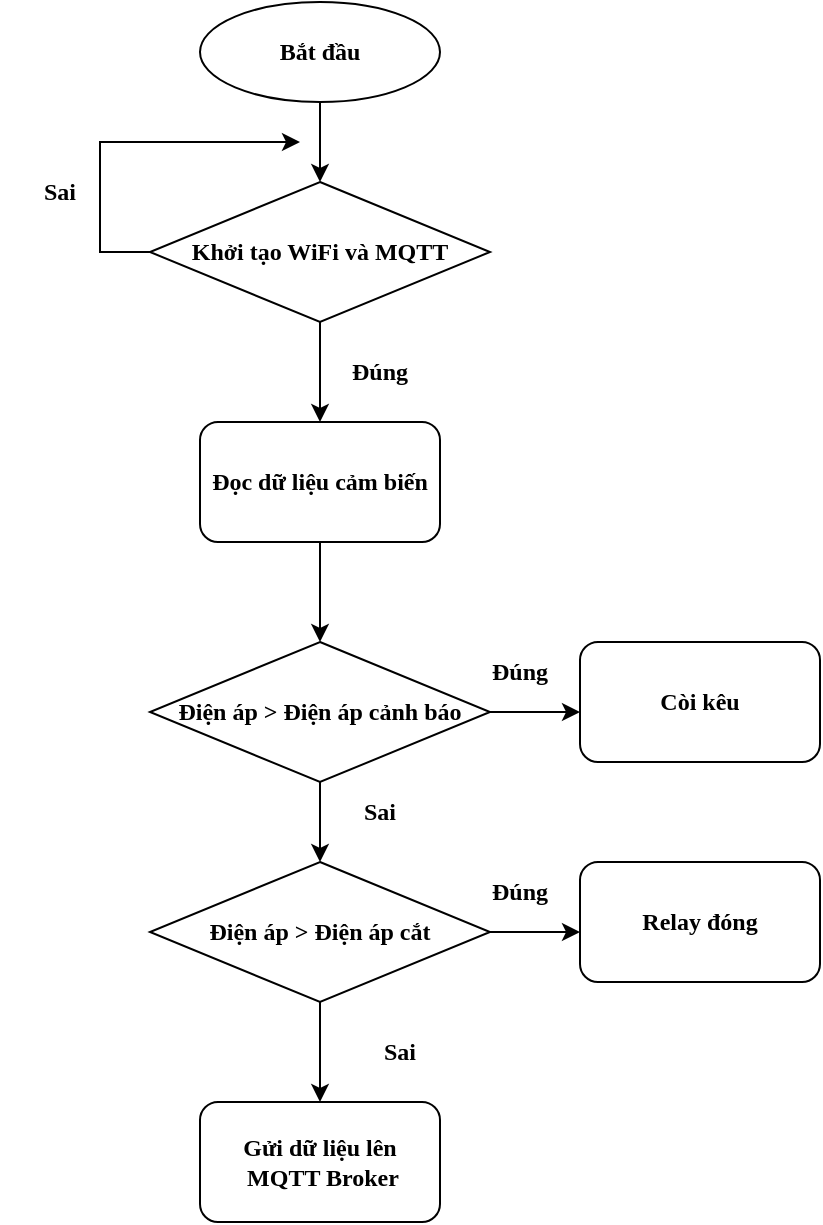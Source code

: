 <mxfile version="18.1.1" type="device"><diagram id="ap8gvJNfdURuV1PScCWN" name="Page-1"><mxGraphModel dx="818" dy="425" grid="1" gridSize="10" guides="1" tooltips="1" connect="1" arrows="1" fold="1" page="1" pageScale="1" pageWidth="850" pageHeight="1100" math="0" shadow="0"><root><mxCell id="0"/><mxCell id="1" parent="0"/><mxCell id="BUbvHeJlaFWXC6qTrC6x-6" style="edgeStyle=orthogonalEdgeStyle;rounded=0;orthogonalLoop=1;jettySize=auto;html=1;fontFamily=Times New Roman;fontStyle=1" edge="1" parent="1" source="BUbvHeJlaFWXC6qTrC6x-1"><mxGeometry relative="1" as="geometry"><mxPoint x="400.0" y="250.0" as="targetPoint"/></mxGeometry></mxCell><mxCell id="BUbvHeJlaFWXC6qTrC6x-1" value="Bắt đầu" style="ellipse;whiteSpace=wrap;html=1;fontStyle=1;fontFamily=Times New Roman;" vertex="1" parent="1"><mxGeometry x="340" y="160" width="120" height="50" as="geometry"/></mxCell><mxCell id="BUbvHeJlaFWXC6qTrC6x-7" style="edgeStyle=orthogonalEdgeStyle;rounded=0;orthogonalLoop=1;jettySize=auto;html=1;fontFamily=Times New Roman;fontStyle=1" edge="1" parent="1" source="BUbvHeJlaFWXC6qTrC6x-2"><mxGeometry relative="1" as="geometry"><mxPoint x="400.0" y="370.0" as="targetPoint"/></mxGeometry></mxCell><mxCell id="BUbvHeJlaFWXC6qTrC6x-19" style="edgeStyle=orthogonalEdgeStyle;rounded=0;orthogonalLoop=1;jettySize=auto;html=1;fontFamily=Times New Roman;fontStyle=1" edge="1" parent="1" source="BUbvHeJlaFWXC6qTrC6x-2"><mxGeometry relative="1" as="geometry"><mxPoint x="390" y="230" as="targetPoint"/><Array as="points"><mxPoint x="290" y="285"/><mxPoint x="290" y="230"/></Array></mxGeometry></mxCell><mxCell id="BUbvHeJlaFWXC6qTrC6x-2" value="Khởi tạo WiFi và MQTT" style="rhombus;whiteSpace=wrap;html=1;fontFamily=Times New Roman;fontStyle=1" vertex="1" parent="1"><mxGeometry x="315" y="250" width="170" height="70" as="geometry"/></mxCell><mxCell id="BUbvHeJlaFWXC6qTrC6x-8" style="edgeStyle=orthogonalEdgeStyle;rounded=0;orthogonalLoop=1;jettySize=auto;html=1;fontFamily=Times New Roman;fontStyle=1" edge="1" parent="1" source="BUbvHeJlaFWXC6qTrC6x-5"><mxGeometry relative="1" as="geometry"><mxPoint x="400.0" y="480" as="targetPoint"/></mxGeometry></mxCell><mxCell id="BUbvHeJlaFWXC6qTrC6x-5" value="Đọc dữ liệu cảm biến" style="rounded=1;whiteSpace=wrap;html=1;fontFamily=Times New Roman;fontStyle=1" vertex="1" parent="1"><mxGeometry x="340" y="370" width="120" height="60" as="geometry"/></mxCell><mxCell id="BUbvHeJlaFWXC6qTrC6x-15" style="edgeStyle=orthogonalEdgeStyle;rounded=0;orthogonalLoop=1;jettySize=auto;html=1;entryX=0.5;entryY=0;entryDx=0;entryDy=0;fontFamily=Times New Roman;fontStyle=1" edge="1" parent="1" source="BUbvHeJlaFWXC6qTrC6x-9" target="BUbvHeJlaFWXC6qTrC6x-12"><mxGeometry relative="1" as="geometry"/></mxCell><mxCell id="BUbvHeJlaFWXC6qTrC6x-9" value="Điện áp &amp;gt; Điện áp cảnh báo" style="rhombus;whiteSpace=wrap;html=1;fontFamily=Times New Roman;fontStyle=1" vertex="1" parent="1"><mxGeometry x="315" y="480" width="170" height="70" as="geometry"/></mxCell><mxCell id="BUbvHeJlaFWXC6qTrC6x-10" value="" style="endArrow=classic;html=1;rounded=0;fontFamily=Times New Roman;exitX=1;exitY=0.5;exitDx=0;exitDy=0;fontStyle=1" edge="1" parent="1" source="BUbvHeJlaFWXC6qTrC6x-9"><mxGeometry width="50" height="50" relative="1" as="geometry"><mxPoint x="530" y="550" as="sourcePoint"/><mxPoint x="530" y="515" as="targetPoint"/></mxGeometry></mxCell><mxCell id="BUbvHeJlaFWXC6qTrC6x-11" value="Còi kêu" style="rounded=1;whiteSpace=wrap;html=1;fontFamily=Times New Roman;fontStyle=1" vertex="1" parent="1"><mxGeometry x="530" y="480" width="120" height="60" as="geometry"/></mxCell><mxCell id="BUbvHeJlaFWXC6qTrC6x-17" style="edgeStyle=orthogonalEdgeStyle;rounded=0;orthogonalLoop=1;jettySize=auto;html=1;entryX=0.5;entryY=0;entryDx=0;entryDy=0;fontFamily=Times New Roman;fontStyle=1" edge="1" parent="1" source="BUbvHeJlaFWXC6qTrC6x-12"><mxGeometry relative="1" as="geometry"><mxPoint x="400" y="710" as="targetPoint"/></mxGeometry></mxCell><mxCell id="BUbvHeJlaFWXC6qTrC6x-12" value="Điện áp &amp;gt; Điện áp cắt" style="rhombus;whiteSpace=wrap;html=1;fontFamily=Times New Roman;fontStyle=1" vertex="1" parent="1"><mxGeometry x="315" y="590" width="170" height="70" as="geometry"/></mxCell><mxCell id="BUbvHeJlaFWXC6qTrC6x-13" value="" style="endArrow=classic;html=1;rounded=0;fontFamily=Times New Roman;exitX=1;exitY=0.5;exitDx=0;exitDy=0;fontStyle=1" edge="1" source="BUbvHeJlaFWXC6qTrC6x-12" parent="1"><mxGeometry width="50" height="50" relative="1" as="geometry"><mxPoint x="530" y="660" as="sourcePoint"/><mxPoint x="530.0" y="625" as="targetPoint"/></mxGeometry></mxCell><mxCell id="BUbvHeJlaFWXC6qTrC6x-14" value="Relay đóng" style="rounded=1;whiteSpace=wrap;html=1;fontFamily=Times New Roman;fontStyle=1" vertex="1" parent="1"><mxGeometry x="530" y="590" width="120" height="60" as="geometry"/></mxCell><mxCell id="BUbvHeJlaFWXC6qTrC6x-18" value="Sai" style="text;html=1;strokeColor=none;fillColor=none;align=center;verticalAlign=middle;whiteSpace=wrap;rounded=0;fontFamily=Times New Roman;fontStyle=1" vertex="1" parent="1"><mxGeometry x="240" y="240" width="60" height="30" as="geometry"/></mxCell><mxCell id="BUbvHeJlaFWXC6qTrC6x-20" value="Đúng" style="text;html=1;strokeColor=none;fillColor=none;align=center;verticalAlign=middle;whiteSpace=wrap;rounded=0;fontFamily=Times New Roman;fontStyle=1" vertex="1" parent="1"><mxGeometry x="400" y="330" width="60" height="30" as="geometry"/></mxCell><mxCell id="BUbvHeJlaFWXC6qTrC6x-23" value="Gửi dữ liệu lên&lt;br&gt;&amp;nbsp;MQTT Broker" style="rounded=1;whiteSpace=wrap;html=1;fontFamily=Times New Roman;fontStyle=1" vertex="1" parent="1"><mxGeometry x="340" y="710" width="120" height="60" as="geometry"/></mxCell><mxCell id="BUbvHeJlaFWXC6qTrC6x-24" value="Sai" style="text;html=1;strokeColor=none;fillColor=none;align=center;verticalAlign=middle;whiteSpace=wrap;rounded=0;fontFamily=Times New Roman;fontStyle=1" vertex="1" parent="1"><mxGeometry x="410" y="670" width="60" height="30" as="geometry"/></mxCell><mxCell id="BUbvHeJlaFWXC6qTrC6x-25" value="Đúng" style="text;html=1;strokeColor=none;fillColor=none;align=center;verticalAlign=middle;whiteSpace=wrap;rounded=0;fontFamily=Times New Roman;fontStyle=1" vertex="1" parent="1"><mxGeometry x="470" y="590" width="60" height="30" as="geometry"/></mxCell><mxCell id="BUbvHeJlaFWXC6qTrC6x-26" value="Đúng" style="text;html=1;strokeColor=none;fillColor=none;align=center;verticalAlign=middle;whiteSpace=wrap;rounded=0;fontFamily=Times New Roman;fontStyle=1" vertex="1" parent="1"><mxGeometry x="470" y="480" width="60" height="30" as="geometry"/></mxCell><mxCell id="BUbvHeJlaFWXC6qTrC6x-27" value="Sai" style="text;html=1;strokeColor=none;fillColor=none;align=center;verticalAlign=middle;whiteSpace=wrap;rounded=0;fontFamily=Times New Roman;fontStyle=1" vertex="1" parent="1"><mxGeometry x="400" y="550" width="60" height="30" as="geometry"/></mxCell></root></mxGraphModel></diagram></mxfile>